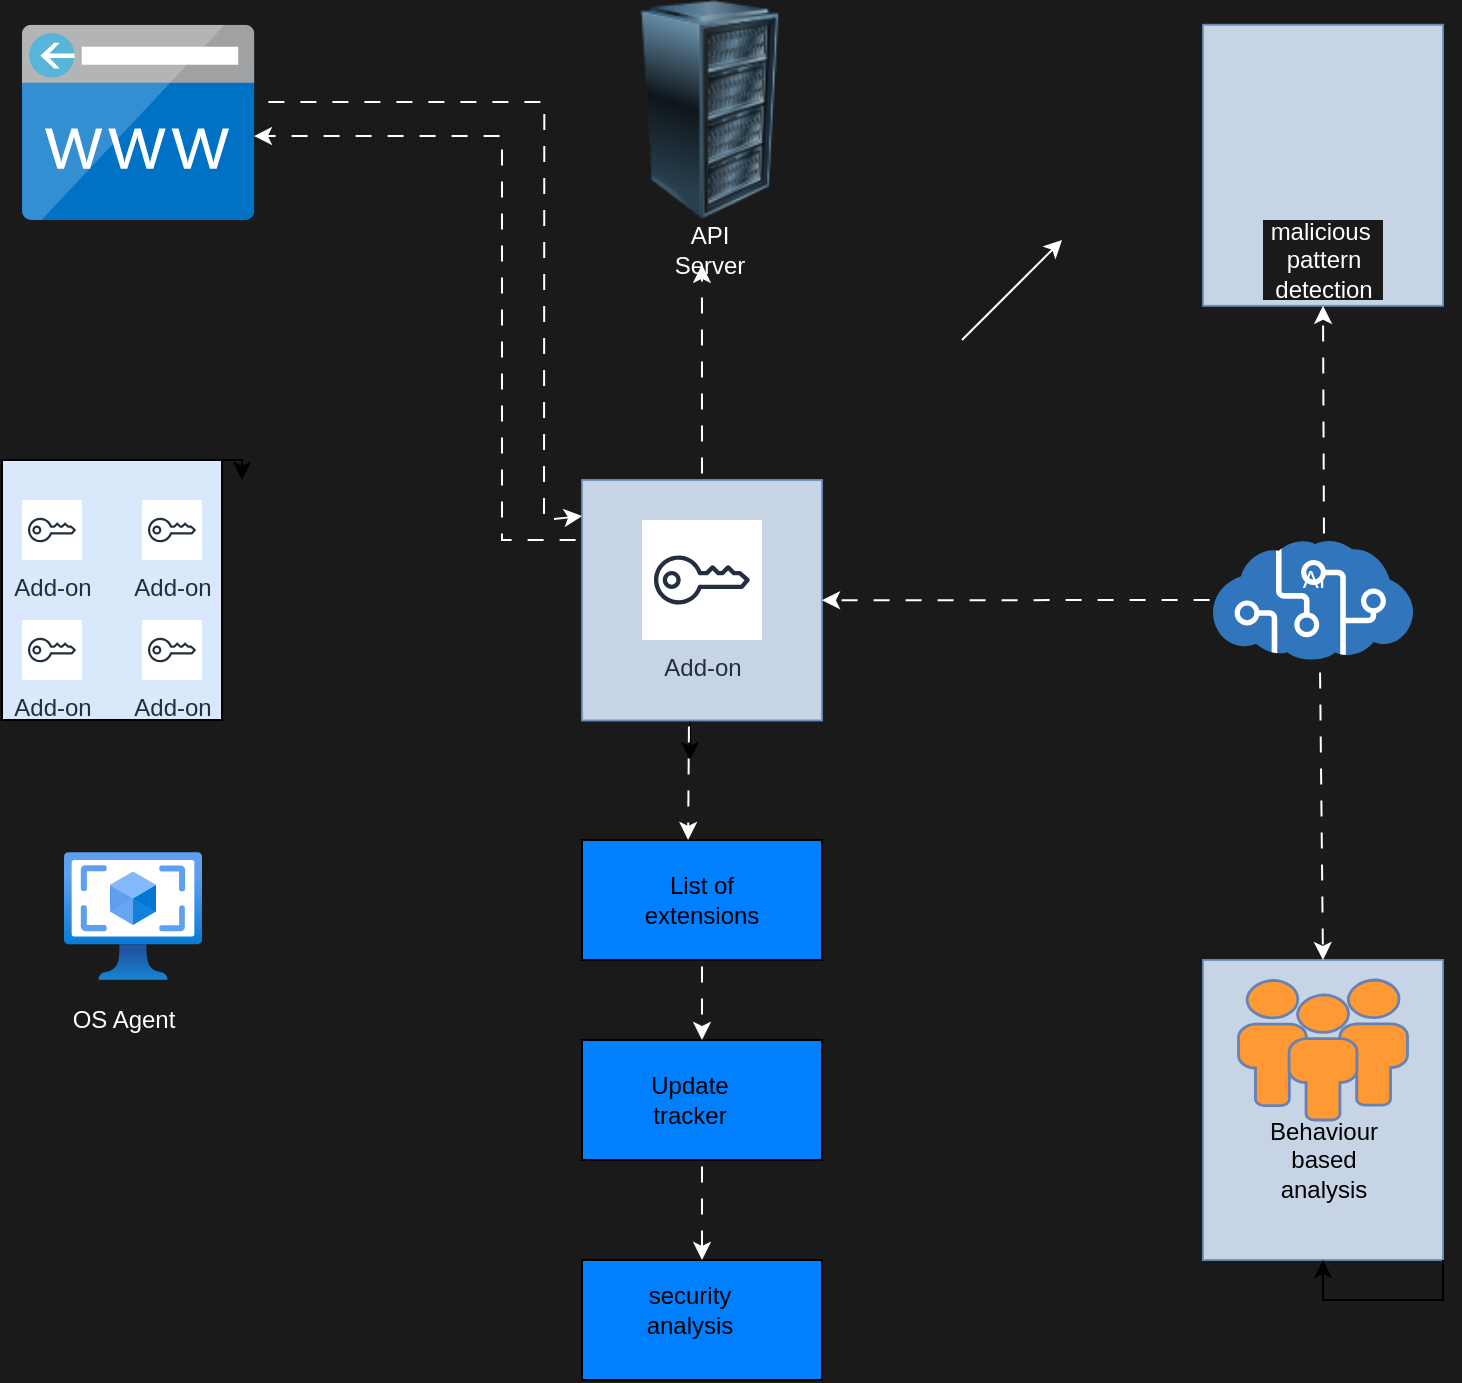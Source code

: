 <mxfile version="21.7.4" type="github">
  <diagram name="Page-1" id="DW93dAVyU3f4orjEcpb4">
    <mxGraphModel dx="1122" dy="755" grid="1" gridSize="10" guides="1" tooltips="1" connect="1" arrows="1" fold="1" page="0" pageScale="1" pageWidth="827" pageHeight="1169" background="#1A1A1A" math="0" shadow="0">
      <root>
        <mxCell id="0" />
        <mxCell id="1" parent="0" />
        <mxCell id="jgxPLXtCuc_X27ii6C6k-1" value="" style="image;sketch=0;aspect=fixed;html=1;points=[];align=center;fontSize=12;image=img/lib/mscae/Cognitive_Services.svg;" parent="1" vertex="1">
          <mxGeometry x="675.5" y="290.13" width="100" height="60" as="geometry" />
        </mxCell>
        <mxCell id="jgxPLXtCuc_X27ii6C6k-3" value="" style="rounded=0;whiteSpace=wrap;html=1;labelBorderColor=#2B9CFF;labelBackgroundColor=#66B2FF;textOpacity=50;strokeColor=#6c8ebf;fillStyle=solid;opacity=90;fillColor=#dae8fc;" parent="1" vertex="1">
          <mxGeometry x="670.5" y="32.4" width="120" height="140.5" as="geometry" />
        </mxCell>
        <mxCell id="jgxPLXtCuc_X27ii6C6k-4" value="malicious&amp;nbsp; pattern detection" style="text;html=1;strokeColor=none;fillColor=#1A1A1A;align=center;verticalAlign=middle;whiteSpace=wrap;rounded=0;fontColor=#FFFFFF;" parent="1" vertex="1">
          <mxGeometry x="700.5" y="130" width="60" height="40" as="geometry" />
        </mxCell>
        <mxCell id="jgxPLXtCuc_X27ii6C6k-5" value="" style="shape=image;html=1;verticalAlign=top;verticalLabelPosition=bottom;labelBackgroundColor=#ffffff;imageAspect=0;aspect=fixed;image=https://cdn0.iconfinder.com/data/icons/kameleon-free-pack-rounded/110/Hacker-128.png" parent="1" vertex="1">
          <mxGeometry x="691" y="41.7" width="79" height="79" as="geometry" />
        </mxCell>
        <mxCell id="jgxPLXtCuc_X27ii6C6k-7" value="" style="rounded=0;whiteSpace=wrap;html=1;labelBorderColor=#2B9CFF;labelBackgroundColor=#66B2FF;textOpacity=50;strokeColor=#6c8ebf;fillStyle=solid;opacity=90;fillColor=#dae8fc;" parent="1" vertex="1">
          <mxGeometry x="670.5" y="500" width="120" height="150" as="geometry" />
        </mxCell>
        <mxCell id="jgxPLXtCuc_X27ii6C6k-8" value="" style="fontColor=#0066CC;verticalAlign=top;verticalLabelPosition=bottom;labelPosition=center;align=center;html=1;outlineConnect=0;fillColor=#FF9933;strokeColor=#6881B3;gradientColor=none;gradientDirection=north;strokeWidth=2;shape=mxgraph.networks.users;" parent="1" vertex="1">
          <mxGeometry x="688.25" y="510" width="84.5" height="70" as="geometry" />
        </mxCell>
        <mxCell id="jgxPLXtCuc_X27ii6C6k-9" value="Behaviour based analysis" style="text;html=1;strokeColor=none;fillColor=none;align=center;verticalAlign=middle;whiteSpace=wrap;rounded=0;" parent="1" vertex="1">
          <mxGeometry x="700.5" y="585" width="60" height="30" as="geometry" />
        </mxCell>
        <mxCell id="jgxPLXtCuc_X27ii6C6k-15" style="edgeStyle=orthogonalEdgeStyle;rounded=0;orthogonalLoop=1;jettySize=auto;html=1;exitX=0.5;exitY=1;exitDx=0;exitDy=0;" parent="1" source="jgxPLXtCuc_X27ii6C6k-11" edge="1">
          <mxGeometry relative="1" as="geometry">
            <mxPoint x="414" y="400" as="targetPoint" />
          </mxGeometry>
        </mxCell>
        <mxCell id="jgxPLXtCuc_X27ii6C6k-11" value="" style="rounded=0;whiteSpace=wrap;html=1;labelBorderColor=#2B9CFF;labelBackgroundColor=#66B2FF;textOpacity=50;strokeColor=#6c8ebf;fillStyle=solid;opacity=90;fillColor=#DAE8FC;" parent="1" vertex="1">
          <mxGeometry x="360" y="260" width="120" height="120.25" as="geometry" />
        </mxCell>
        <mxCell id="jgxPLXtCuc_X27ii6C6k-12" value="" style="image;sketch=0;aspect=fixed;html=1;points=[];align=center;fontSize=12;image=img/lib/mscae/CustomDomain.svg;" parent="1" vertex="1">
          <mxGeometry x="80" y="32.4" width="116.19" height="97.6" as="geometry" />
        </mxCell>
        <mxCell id="jgxPLXtCuc_X27ii6C6k-13" value="Add-on" style="sketch=0;outlineConnect=0;fontColor=#232F3E;gradientColor=none;strokeColor=#232F3E;fillColor=#ffffff;dashed=0;verticalLabelPosition=bottom;verticalAlign=top;align=center;html=1;fontSize=12;fontStyle=0;aspect=fixed;shape=mxgraph.aws4.resourceIcon;resIcon=mxgraph.aws4.addon;" parent="1" vertex="1">
          <mxGeometry x="390" y="280" width="60" height="60" as="geometry" />
        </mxCell>
        <mxCell id="jgxPLXtCuc_X27ii6C6k-16" value="" style="rounded=0;whiteSpace=wrap;html=1;fillColor=#007FFF;" parent="1" vertex="1">
          <mxGeometry x="360" y="440" width="120" height="60" as="geometry" />
        </mxCell>
        <mxCell id="jgxPLXtCuc_X27ii6C6k-17" value="" style="rounded=0;whiteSpace=wrap;html=1;fillColor=#007FFF;" parent="1" vertex="1">
          <mxGeometry x="360" y="540" width="120" height="60" as="geometry" />
        </mxCell>
        <mxCell id="jgxPLXtCuc_X27ii6C6k-18" value="" style="rounded=0;whiteSpace=wrap;html=1;fillColor=#007FFF;" parent="1" vertex="1">
          <mxGeometry x="360" y="650" width="120" height="60" as="geometry" />
        </mxCell>
        <mxCell id="jgxPLXtCuc_X27ii6C6k-19" value="List of extensions" style="text;html=1;strokeColor=none;fillColor=none;align=center;verticalAlign=middle;whiteSpace=wrap;rounded=0;" parent="1" vertex="1">
          <mxGeometry x="390" y="455" width="60" height="30" as="geometry" />
        </mxCell>
        <mxCell id="jgxPLXtCuc_X27ii6C6k-22" value="Update tracker" style="text;html=1;strokeColor=none;fillColor=none;align=center;verticalAlign=middle;whiteSpace=wrap;rounded=0;" parent="1" vertex="1">
          <mxGeometry x="384" y="555" width="60" height="30" as="geometry" />
        </mxCell>
        <mxCell id="jgxPLXtCuc_X27ii6C6k-23" value="security analysis" style="text;html=1;strokeColor=none;fillColor=none;align=center;verticalAlign=middle;whiteSpace=wrap;rounded=0;" parent="1" vertex="1">
          <mxGeometry x="384" y="660" width="60" height="30" as="geometry" />
        </mxCell>
        <mxCell id="jgxPLXtCuc_X27ii6C6k-42" style="edgeStyle=orthogonalEdgeStyle;rounded=0;orthogonalLoop=1;jettySize=auto;html=1;exitX=1;exitY=0;exitDx=0;exitDy=0;" parent="1" source="jgxPLXtCuc_X27ii6C6k-35" edge="1">
          <mxGeometry relative="1" as="geometry">
            <mxPoint x="190" y="260" as="targetPoint" />
          </mxGeometry>
        </mxCell>
        <mxCell id="jgxPLXtCuc_X27ii6C6k-35" value="" style="rounded=0;whiteSpace=wrap;html=1;fillColor=#DAE8FC;" parent="1" vertex="1">
          <mxGeometry x="70" y="250" width="110" height="130" as="geometry" />
        </mxCell>
        <mxCell id="jgxPLXtCuc_X27ii6C6k-36" value="Add-on" style="sketch=0;outlineConnect=0;fontColor=#232F3E;gradientColor=none;strokeColor=#232F3E;fillColor=#ffffff;dashed=0;verticalLabelPosition=bottom;verticalAlign=top;align=center;html=1;fontSize=12;fontStyle=0;aspect=fixed;shape=mxgraph.aws4.resourceIcon;resIcon=mxgraph.aws4.addon;" parent="1" vertex="1">
          <mxGeometry x="140" y="270" width="30" height="30" as="geometry" />
        </mxCell>
        <mxCell id="jgxPLXtCuc_X27ii6C6k-37" value="Add-on" style="sketch=0;outlineConnect=0;fontColor=#232F3E;gradientColor=none;strokeColor=#232F3E;fillColor=#ffffff;dashed=0;verticalLabelPosition=bottom;verticalAlign=top;align=center;html=1;fontSize=12;fontStyle=0;aspect=fixed;shape=mxgraph.aws4.resourceIcon;resIcon=mxgraph.aws4.addon;" parent="1" vertex="1">
          <mxGeometry x="80" y="270" width="30" height="30" as="geometry" />
        </mxCell>
        <mxCell id="jgxPLXtCuc_X27ii6C6k-38" value="Add-on" style="sketch=0;outlineConnect=0;fontColor=#232F3E;gradientColor=none;strokeColor=#232F3E;fillColor=#ffffff;dashed=0;verticalLabelPosition=bottom;verticalAlign=top;align=center;html=1;fontSize=12;fontStyle=0;aspect=fixed;shape=mxgraph.aws4.resourceIcon;resIcon=mxgraph.aws4.addon;" parent="1" vertex="1">
          <mxGeometry x="80" y="330" width="30" height="30" as="geometry" />
        </mxCell>
        <mxCell id="jgxPLXtCuc_X27ii6C6k-39" value="Add-on" style="sketch=0;outlineConnect=0;fontColor=#232F3E;gradientColor=none;strokeColor=#232F3E;fillColor=#ffffff;dashed=0;verticalLabelPosition=bottom;verticalAlign=top;align=center;html=1;fontSize=12;fontStyle=0;aspect=fixed;shape=mxgraph.aws4.resourceIcon;resIcon=mxgraph.aws4.addon;" parent="1" vertex="1">
          <mxGeometry x="140" y="330" width="30" height="30" as="geometry" />
        </mxCell>
        <mxCell id="jgxPLXtCuc_X27ii6C6k-40" value="" style="image;html=1;image=img/lib/clip_art/computers/Server_Rack_128x128.png" parent="1" vertex="1">
          <mxGeometry x="384" y="20" width="80" height="110" as="geometry" />
        </mxCell>
        <mxCell id="jgxPLXtCuc_X27ii6C6k-41" value="&lt;font color=&quot;#ffffff&quot;&gt;API Server&lt;/font&gt;" style="text;html=1;strokeColor=none;fillColor=none;align=center;verticalAlign=middle;whiteSpace=wrap;rounded=0;" parent="1" vertex="1">
          <mxGeometry x="394" y="130" width="60" height="30" as="geometry" />
        </mxCell>
        <mxCell id="jgxPLXtCuc_X27ii6C6k-43" value="&lt;font color=&quot;#ffffff&quot;&gt;AI&lt;/font&gt;" style="text;html=1;strokeColor=none;fillColor=none;align=center;verticalAlign=middle;whiteSpace=wrap;rounded=0;" parent="1" vertex="1">
          <mxGeometry x="695.5" y="295" width="60" height="30" as="geometry" />
        </mxCell>
        <mxCell id="jgxPLXtCuc_X27ii6C6k-44" value="" style="image;aspect=fixed;html=1;points=[];align=center;fontSize=12;image=img/lib/azure2/compute/OS_Images_Classic.svg;" parent="1" vertex="1">
          <mxGeometry x="101" y="446" width="69" height="64" as="geometry" />
        </mxCell>
        <mxCell id="jgxPLXtCuc_X27ii6C6k-46" value="" style="endArrow=classic;html=1;rounded=0;entryX=0.433;entryY=0.747;entryDx=0;entryDy=0;entryPerimeter=0;exitX=0.5;exitY=0;exitDx=0;exitDy=0;strokeColor=#FFFFFF;flowAnimation=1;" parent="1" source="jgxPLXtCuc_X27ii6C6k-11" target="jgxPLXtCuc_X27ii6C6k-41" edge="1">
          <mxGeometry width="50" height="50" relative="1" as="geometry">
            <mxPoint x="400" y="260" as="sourcePoint" />
            <mxPoint x="450" y="210" as="targetPoint" />
          </mxGeometry>
        </mxCell>
        <mxCell id="jgxPLXtCuc_X27ii6C6k-48" value="" style="endArrow=classic;html=1;rounded=0;strokeColor=#FFFFFF;entryX=0.5;entryY=0;entryDx=0;entryDy=0;exitX=0.535;exitY=1.048;exitDx=0;exitDy=0;exitPerimeter=0;flowAnimation=1;" parent="1" source="jgxPLXtCuc_X27ii6C6k-1" target="jgxPLXtCuc_X27ii6C6k-7" edge="1">
          <mxGeometry width="50" height="50" relative="1" as="geometry">
            <mxPoint x="731" y="380" as="sourcePoint" />
            <mxPoint x="632.339" y="511.01" as="targetPoint" />
          </mxGeometry>
        </mxCell>
        <mxCell id="jgxPLXtCuc_X27ii6C6k-49" value="" style="endArrow=classic;html=1;rounded=0;entryX=0.5;entryY=1;entryDx=0;entryDy=0;strokeColor=#FFFFFF;flowAnimation=1;" parent="1" target="jgxPLXtCuc_X27ii6C6k-3" edge="1">
          <mxGeometry width="50" height="50" relative="1" as="geometry">
            <mxPoint x="731" y="290" as="sourcePoint" />
            <mxPoint x="725" y="135" as="targetPoint" />
          </mxGeometry>
        </mxCell>
        <mxCell id="jgxPLXtCuc_X27ii6C6k-50" value="" style="endArrow=classic;html=1;rounded=0;strokeColor=#FFFFFF;exitX=0;exitY=0.25;exitDx=0;exitDy=0;entryX=0.998;entryY=0.57;entryDx=0;entryDy=0;entryPerimeter=0;flowAnimation=1;" parent="1" source="jgxPLXtCuc_X27ii6C6k-11" target="jgxPLXtCuc_X27ii6C6k-12" edge="1">
          <mxGeometry width="50" height="50" relative="1" as="geometry">
            <mxPoint x="240.5" y="100" as="sourcePoint" />
            <mxPoint x="240" y="130" as="targetPoint" />
            <Array as="points">
              <mxPoint x="320" y="290" />
              <mxPoint x="320" y="88" />
            </Array>
          </mxGeometry>
        </mxCell>
        <mxCell id="jgxPLXtCuc_X27ii6C6k-51" value="" style="endArrow=classic;html=1;rounded=0;strokeColor=#FFFFFF;entryX=0.442;entryY=0;entryDx=0;entryDy=0;entryPerimeter=0;flowAnimation=1;" parent="1" target="jgxPLXtCuc_X27ii6C6k-16" edge="1">
          <mxGeometry width="50" height="50" relative="1" as="geometry">
            <mxPoint x="413.5" y="380" as="sourcePoint" />
            <mxPoint x="413" y="430" as="targetPoint" />
          </mxGeometry>
        </mxCell>
        <mxCell id="jgxPLXtCuc_X27ii6C6k-52" value="" style="endArrow=classic;html=1;rounded=0;strokeColor=#FFFFFF;entryX=0.5;entryY=0;entryDx=0;entryDy=0;exitX=0.5;exitY=1;exitDx=0;exitDy=0;flowAnimation=1;" parent="1" source="jgxPLXtCuc_X27ii6C6k-16" target="jgxPLXtCuc_X27ii6C6k-17" edge="1">
          <mxGeometry width="50" height="50" relative="1" as="geometry">
            <mxPoint x="420" y="500" as="sourcePoint" />
            <mxPoint x="413.5" y="530" as="targetPoint" />
          </mxGeometry>
        </mxCell>
        <mxCell id="jgxPLXtCuc_X27ii6C6k-53" value="" style="endArrow=classic;html=1;rounded=0;strokeColor=#FFFFFF;exitX=0.5;exitY=1;exitDx=0;exitDy=0;entryX=0.5;entryY=0;entryDx=0;entryDy=0;flowAnimation=1;" parent="1" source="jgxPLXtCuc_X27ii6C6k-17" target="jgxPLXtCuc_X27ii6C6k-18" edge="1">
          <mxGeometry width="50" height="50" relative="1" as="geometry">
            <mxPoint x="424" y="620" as="sourcePoint" />
            <mxPoint x="420" y="630" as="targetPoint" />
          </mxGeometry>
        </mxCell>
        <mxCell id="jgxPLXtCuc_X27ii6C6k-54" value="" style="endArrow=classic;html=1;rounded=0;strokeColor=#FFFFFF;" parent="1" edge="1">
          <mxGeometry width="50" height="50" relative="1" as="geometry">
            <mxPoint x="550" y="190" as="sourcePoint" />
            <mxPoint x="600" y="140" as="targetPoint" />
          </mxGeometry>
        </mxCell>
        <mxCell id="jgxPLXtCuc_X27ii6C6k-55" value="" style="endArrow=classic;html=1;rounded=0;strokeColor=#FFFFFF;entryX=0;entryY=0.15;entryDx=0;entryDy=0;entryPerimeter=0;flowAnimation=1;" parent="1" target="jgxPLXtCuc_X27ii6C6k-11" edge="1">
          <mxGeometry width="50" height="50" relative="1" as="geometry">
            <mxPoint x="200" y="71" as="sourcePoint" />
            <mxPoint x="357.2" y="280.0" as="targetPoint" />
            <Array as="points">
              <mxPoint x="341.16" y="71" />
              <mxPoint x="341" y="280" />
            </Array>
          </mxGeometry>
        </mxCell>
        <mxCell id="jgxPLXtCuc_X27ii6C6k-56" value="&lt;font color=&quot;#ffffff&quot;&gt;OS Agent&lt;/font&gt;" style="text;html=1;strokeColor=none;fillColor=none;align=center;verticalAlign=middle;whiteSpace=wrap;rounded=0;" parent="1" vertex="1">
          <mxGeometry x="101" y="515" width="60" height="30" as="geometry" />
        </mxCell>
        <mxCell id="jgxPLXtCuc_X27ii6C6k-57" value="" style="endArrow=classic;html=1;rounded=0;strokeColor=#FFFFFF;exitX=0.015;exitY=0.498;exitDx=0;exitDy=0;exitPerimeter=0;entryX=1;entryY=0.5;entryDx=0;entryDy=0;flowAnimation=1;" parent="1" source="jgxPLXtCuc_X27ii6C6k-1" target="jgxPLXtCuc_X27ii6C6k-11" edge="1">
          <mxGeometry width="50" height="50" relative="1" as="geometry">
            <mxPoint x="560" y="290.13" as="sourcePoint" />
            <mxPoint x="610" y="240.13" as="targetPoint" />
          </mxGeometry>
        </mxCell>
        <mxCell id="jgxPLXtCuc_X27ii6C6k-58" style="edgeStyle=orthogonalEdgeStyle;rounded=0;orthogonalLoop=1;jettySize=auto;html=1;exitX=0.5;exitY=1;exitDx=0;exitDy=0;" parent="1" source="jgxPLXtCuc_X27ii6C6k-7" target="jgxPLXtCuc_X27ii6C6k-7" edge="1">
          <mxGeometry relative="1" as="geometry" />
        </mxCell>
        <mxCell id="jgxPLXtCuc_X27ii6C6k-59" style="edgeStyle=orthogonalEdgeStyle;rounded=0;orthogonalLoop=1;jettySize=auto;html=1;exitX=1;exitY=1;exitDx=0;exitDy=0;" parent="1" source="jgxPLXtCuc_X27ii6C6k-7" target="jgxPLXtCuc_X27ii6C6k-7" edge="1">
          <mxGeometry relative="1" as="geometry" />
        </mxCell>
      </root>
    </mxGraphModel>
  </diagram>
</mxfile>
